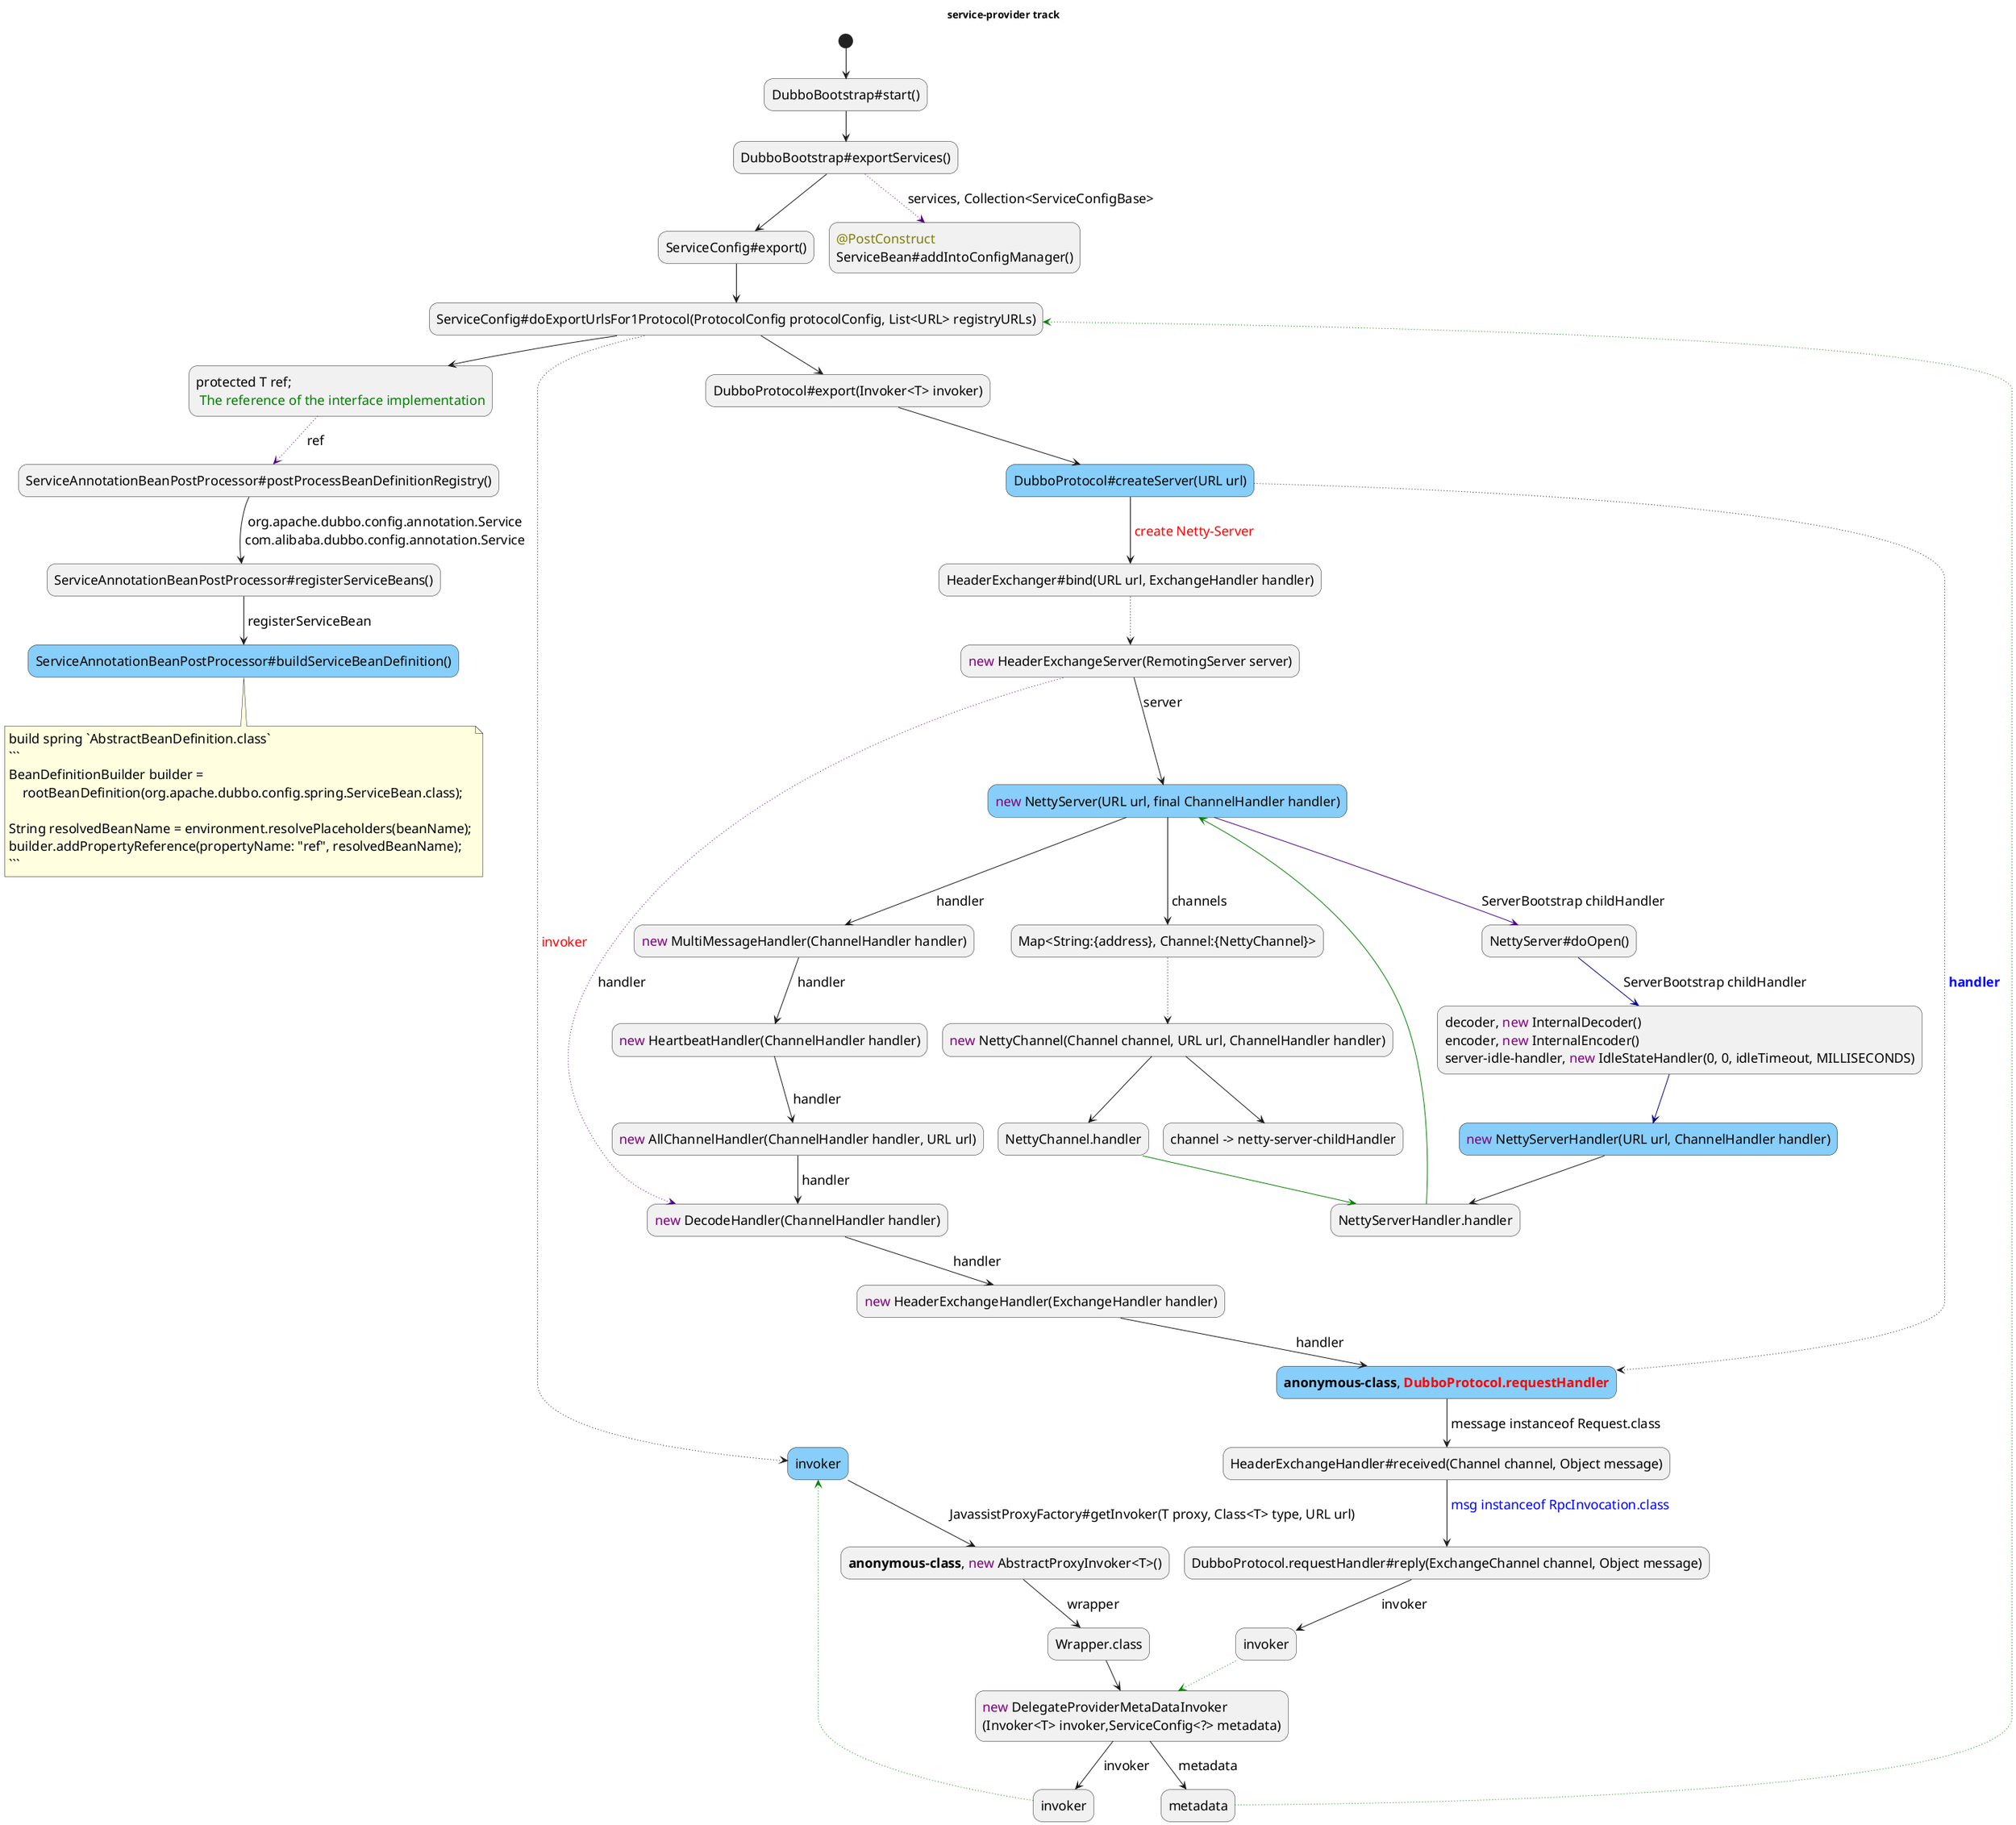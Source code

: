 @startuml
skinparam DefaultFontSize 18

skinparam activity{
  BackgroundColor<< important >> LightSkyBlue
}

title service-provider track

(*)  --> "DubboBootstrap#start()"
--> "DubboBootstrap#exportServices()" AS Services
--> "ServiceConfig#export()"
--> "ServiceConfig#doExportUrlsFor1Protocol(ProtocolConfig protocolConfig, List<URL> registryURLs)" AS ServiceConfig << important   >>

Services .[#Indigo].>[ services, Collection<ServiceConfigBase> ] "<color:#808000>@PostConstruct \nServiceBean#addIntoConfigManager()"

ServiceConfig --> "protected T ref;\n <color:green>The reference of the interface implementation" AS ServiceConfig.ref

ServiceConfig ..>[ <color:red>invoker] "invoker" AS ServiceConfig.invoker << important >>
-->[ JavassistProxyFactory#getInvoker(T proxy, Class<T> type, URL url)] "**anonymous-class**, <color:purple>new</color> AbstractProxyInvoker<T>()" AS AbstractProxyInvoker
-->[ wrapper] "Wrapper.class"
--> "<color:purple>new</color> DelegateProviderMetaDataInvoker \n(Invoker<T> invoker,ServiceConfig<?> metadata)" AS DelegateProviderMetaDataInvoker
DelegateProviderMetaDataInvoker -->[ invoker] "invoker" AS DelegateProviderMetaDataInvoker.invoker
DelegateProviderMetaDataInvoker.invoker .[#green].> ServiceConfig.invoker
DelegateProviderMetaDataInvoker -->[ metadata] "metadata" AS DelegateProviderMetaDataInvoker.metadata
DelegateProviderMetaDataInvoker.metadata .[#green].> ServiceConfig

ServiceConfig.ref .[#Indigo].>[ ref] "ServiceAnnotationBeanPostProcessor#postProcessBeanDefinitionRegistry()"
-->[ org.apache.dubbo.config.annotation.Service \ncom.alibaba.dubbo.config.annotation.Service] "ServiceAnnotationBeanPostProcessor#registerServiceBeans()"
-->[ registerServiceBean] "ServiceAnnotationBeanPostProcessor#buildServiceBeanDefinition()"  <<important>>
note bottom #FFFFE0
build spring `AbstractBeanDefinition.class`
```
BeanDefinitionBuilder builder =
    rootBeanDefinition(org.apache.dubbo.config.spring.ServiceBean.class);

String resolvedBeanName = environment.resolvePlaceholders(beanName);
builder.addPropertyReference(propertyName: "ref", resolvedBeanName);
```
endnote

ServiceConfig --> "DubboProtocol#export(Invoker<T> invoker)"
--> "DubboProtocol#createServer(URL url)" AS DubboProtocol.createServer << important >>

DubboProtocol.createServer ..>[ <color:BLUE>**handler**</color>] "**anonymous-class**, <color:red>**DubboProtocol.requestHandler**</color>" AS CoreHandler <<important>>

DubboProtocol.createServer -->[ <color:RED>create Netty-Server</color>] "HeaderExchanger#bind(URL url, ExchangeHandler handler)" AS CreateNettyServer

CreateNettyServer ..> "<color:purple>new</color> HeaderExchangeServer(RemotingServer server)" AS HeaderExchangeServer

HeaderExchangeServer -->[server] "<color:purple>new</color> NettyServer(URL url, final ChannelHandler handler)" AS NettyServer <<important>>

HeaderExchangeServer .[#Indigo].>[ handler] "<color:purple>new</color> DecodeHandler(ChannelHandler handler)" AS DecodeHandler
DecodeHandler -->[ handler] "<color:purple>new</color> HeaderExchangeHandler(ExchangeHandler handler)" AS HeaderExchangeHandler
HeaderExchangeHandler -->[ handler] CoreHandler

NettyServer -->[ handler] "<color:purple>new</color> MultiMessageHandler(ChannelHandler handler)" AS MultiMessageHandler
MultiMessageHandler -->[ handler] "<color:purple>new</color> HeartbeatHandler(ChannelHandler handler)" AS HeartbeatHandler
HeartbeatHandler -->[ handler] "<color:purple>new</color> AllChannelHandler(ChannelHandler handler, URL url)" AS AllChannelHandler
AllChannelHandler -->[ handler] DecodeHandler

NettyServer -[#Indigo]->[ ServerBootstrap childHandler] "NettyServer#doOpen()" AS ServerBootstrap.childHandler
ServerBootstrap.childHandler -[#Navy]->[ ServerBootstrap childHandler] "
decoder, <color:purple>new</color> InternalDecoder()
encoder, <color:purple>new</color> InternalEncoder()
server-idle-handler, <color:purple>new</color> IdleStateHandler(0, 0, idleTimeout, MILLISECONDS)" AS NettyServer.childHandler

NettyServer.childHandler -[#Navy]-> "<color:purple>new</color> NettyServerHandler(URL url, ChannelHandler handler)" AS NettyServerHandler <<important>>
NettyServerHandler --> "NettyServerHandler.handler" AS NettyServerHandler.handler
NettyServerHandler.handler -[#green]-> NettyServer

NettyServer -->[ channels] "Map<String:{address}, Channel:{NettyChannel}>" AS NettyServer.channels

NettyServer.channels ..> "<color:purple>new</color> NettyChannel(Channel channel, URL url, ChannelHandler handler)" AS NettyChannel
NettyChannel --> "channel -> netty-server-childHandler"
NettyChannel --> "NettyChannel.handler" AS NettyChannel.handler
NettyChannel.handler -[#green]-> NettyServerHandler.handler

CoreHandler -->[ message instanceof Request.class] "HeaderExchangeHandler#received(Channel channel, Object message)"
-->[ <color:BLUE>msg instanceof RpcInvocation.class\n] "DubboProtocol.requestHandler#reply(ExchangeChannel channel, Object message)" AS DubboProtocol.reply

DubboProtocol.reply -->[ invoker] "invoker" AS DubboProtocol.reply.invoker
DubboProtocol.reply.invoker .[#green].> DelegateProviderMetaDataInvoker

@enduml